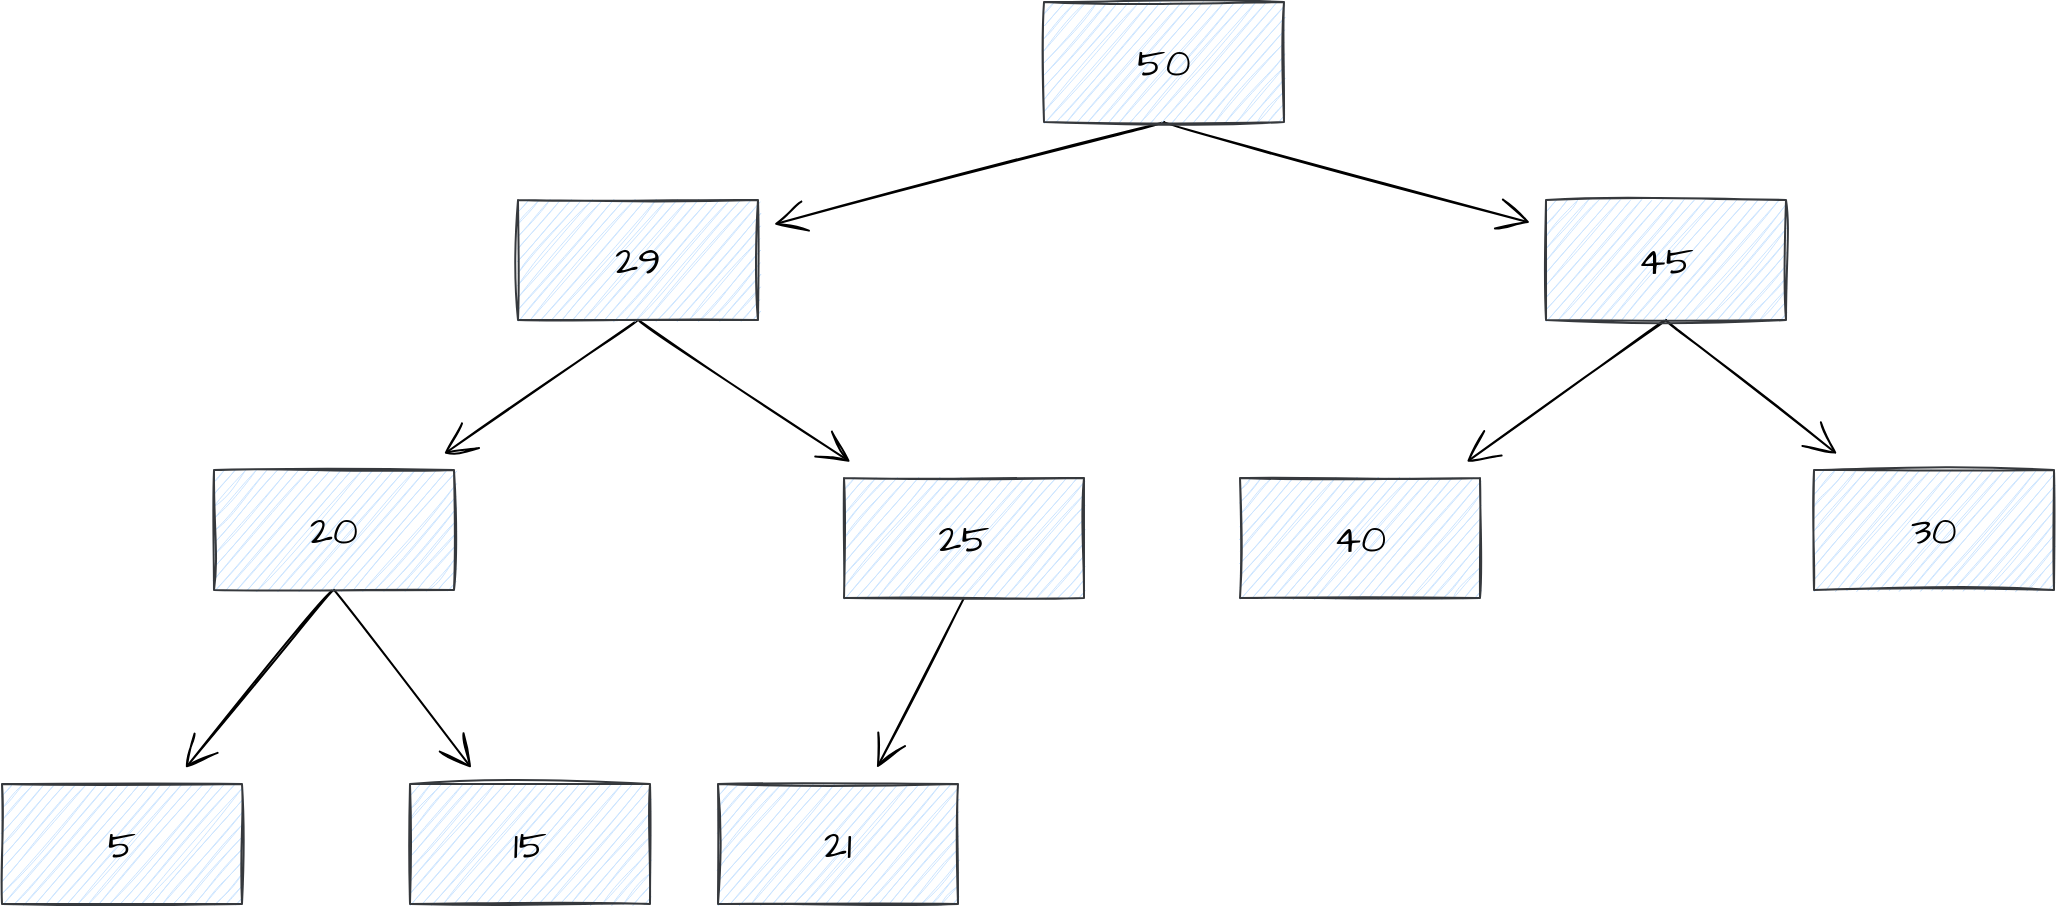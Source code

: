 <mxfile version="15.8.8" type="github">
  <diagram id="w47UxYp4E5OJKgiS-P41" name="Page-1">
    <mxGraphModel dx="1412" dy="924" grid="0" gridSize="10" guides="1" tooltips="1" connect="1" arrows="1" fold="1" page="0" pageScale="1" pageWidth="850" pageHeight="1100" math="0" shadow="0">
      <root>
        <mxCell id="0" />
        <mxCell id="1" parent="0" />
        <mxCell id="gvUc9Otj5M6oI9_e2Gob-3" style="edgeStyle=none;curved=1;rounded=0;sketch=1;hachureGap=4;orthogonalLoop=1;jettySize=auto;html=1;exitX=0.5;exitY=1;exitDx=0;exitDy=0;fontFamily=Architects Daughter;fontSource=https%3A%2F%2Ffonts.googleapis.com%2Fcss%3Ffamily%3DArchitects%2BDaughter;fontSize=16;endArrow=open;startSize=14;endSize=14;sourcePerimeterSpacing=8;targetPerimeterSpacing=8;" edge="1" parent="1" source="gvUc9Otj5M6oI9_e2Gob-1" target="gvUc9Otj5M6oI9_e2Gob-2">
          <mxGeometry relative="1" as="geometry" />
        </mxCell>
        <mxCell id="gvUc9Otj5M6oI9_e2Gob-5" style="edgeStyle=none;curved=1;rounded=0;sketch=1;hachureGap=4;orthogonalLoop=1;jettySize=auto;html=1;exitX=0.5;exitY=1;exitDx=0;exitDy=0;fontFamily=Architects Daughter;fontSource=https%3A%2F%2Ffonts.googleapis.com%2Fcss%3Ffamily%3DArchitects%2BDaughter;fontSize=16;endArrow=open;startSize=14;endSize=14;sourcePerimeterSpacing=8;targetPerimeterSpacing=8;" edge="1" parent="1" source="gvUc9Otj5M6oI9_e2Gob-1" target="gvUc9Otj5M6oI9_e2Gob-4">
          <mxGeometry relative="1" as="geometry" />
        </mxCell>
        <mxCell id="gvUc9Otj5M6oI9_e2Gob-1" value="50" style="rounded=0;whiteSpace=wrap;html=1;sketch=1;hachureGap=4;fontFamily=Architects Daughter;fontSource=https%3A%2F%2Ffonts.googleapis.com%2Fcss%3Ffamily%3DArchitects%2BDaughter;fontSize=20;fillColor=#cce5ff;strokeColor=#36393d;" vertex="1" parent="1">
          <mxGeometry x="202" y="-18" width="120" height="60" as="geometry" />
        </mxCell>
        <mxCell id="gvUc9Otj5M6oI9_e2Gob-11" style="edgeStyle=none;curved=1;rounded=0;sketch=1;hachureGap=4;orthogonalLoop=1;jettySize=auto;html=1;exitX=0.5;exitY=1;exitDx=0;exitDy=0;fontFamily=Architects Daughter;fontSource=https%3A%2F%2Ffonts.googleapis.com%2Fcss%3Ffamily%3DArchitects%2BDaughter;fontSize=16;endArrow=open;startSize=14;endSize=14;sourcePerimeterSpacing=8;targetPerimeterSpacing=8;" edge="1" parent="1" source="gvUc9Otj5M6oI9_e2Gob-2" target="gvUc9Otj5M6oI9_e2Gob-10">
          <mxGeometry relative="1" as="geometry" />
        </mxCell>
        <mxCell id="gvUc9Otj5M6oI9_e2Gob-13" style="edgeStyle=none;curved=1;rounded=0;sketch=1;hachureGap=4;orthogonalLoop=1;jettySize=auto;html=1;exitX=0.5;exitY=1;exitDx=0;exitDy=0;fontFamily=Architects Daughter;fontSource=https%3A%2F%2Ffonts.googleapis.com%2Fcss%3Ffamily%3DArchitects%2BDaughter;fontSize=16;endArrow=open;startSize=14;endSize=14;sourcePerimeterSpacing=8;targetPerimeterSpacing=8;" edge="1" parent="1" source="gvUc9Otj5M6oI9_e2Gob-2" target="gvUc9Otj5M6oI9_e2Gob-12">
          <mxGeometry relative="1" as="geometry" />
        </mxCell>
        <mxCell id="gvUc9Otj5M6oI9_e2Gob-2" value="29" style="rounded=0;whiteSpace=wrap;html=1;sketch=1;hachureGap=4;fontFamily=Architects Daughter;fontSource=https%3A%2F%2Ffonts.googleapis.com%2Fcss%3Ffamily%3DArchitects%2BDaughter;fontSize=20;fillColor=#cce5ff;strokeColor=#36393d;" vertex="1" parent="1">
          <mxGeometry x="-61" y="81" width="120" height="60" as="geometry" />
        </mxCell>
        <mxCell id="gvUc9Otj5M6oI9_e2Gob-7" style="edgeStyle=none;curved=1;rounded=0;sketch=1;hachureGap=4;orthogonalLoop=1;jettySize=auto;html=1;exitX=0.5;exitY=1;exitDx=0;exitDy=0;fontFamily=Architects Daughter;fontSource=https%3A%2F%2Ffonts.googleapis.com%2Fcss%3Ffamily%3DArchitects%2BDaughter;fontSize=16;endArrow=open;startSize=14;endSize=14;sourcePerimeterSpacing=8;targetPerimeterSpacing=8;" edge="1" parent="1" source="gvUc9Otj5M6oI9_e2Gob-4" target="gvUc9Otj5M6oI9_e2Gob-6">
          <mxGeometry relative="1" as="geometry" />
        </mxCell>
        <mxCell id="gvUc9Otj5M6oI9_e2Gob-9" style="edgeStyle=none;curved=1;rounded=0;sketch=1;hachureGap=4;orthogonalLoop=1;jettySize=auto;html=1;exitX=0.5;exitY=1;exitDx=0;exitDy=0;fontFamily=Architects Daughter;fontSource=https%3A%2F%2Ffonts.googleapis.com%2Fcss%3Ffamily%3DArchitects%2BDaughter;fontSize=16;endArrow=open;startSize=14;endSize=14;sourcePerimeterSpacing=8;targetPerimeterSpacing=8;" edge="1" parent="1" source="gvUc9Otj5M6oI9_e2Gob-4" target="gvUc9Otj5M6oI9_e2Gob-8">
          <mxGeometry relative="1" as="geometry" />
        </mxCell>
        <mxCell id="gvUc9Otj5M6oI9_e2Gob-4" value="45" style="rounded=0;whiteSpace=wrap;html=1;sketch=1;hachureGap=4;fontFamily=Architects Daughter;fontSource=https%3A%2F%2Ffonts.googleapis.com%2Fcss%3Ffamily%3DArchitects%2BDaughter;fontSize=20;fillColor=#cce5ff;strokeColor=#36393d;" vertex="1" parent="1">
          <mxGeometry x="453" y="81" width="120" height="60" as="geometry" />
        </mxCell>
        <mxCell id="gvUc9Otj5M6oI9_e2Gob-6" value="30" style="rounded=0;whiteSpace=wrap;html=1;sketch=1;hachureGap=4;fontFamily=Architects Daughter;fontSource=https%3A%2F%2Ffonts.googleapis.com%2Fcss%3Ffamily%3DArchitects%2BDaughter;fontSize=20;fillColor=#cce5ff;strokeColor=#36393d;" vertex="1" parent="1">
          <mxGeometry x="587" y="216" width="120" height="60" as="geometry" />
        </mxCell>
        <mxCell id="gvUc9Otj5M6oI9_e2Gob-8" value="40" style="rounded=0;whiteSpace=wrap;html=1;sketch=1;hachureGap=4;fontFamily=Architects Daughter;fontSource=https%3A%2F%2Ffonts.googleapis.com%2Fcss%3Ffamily%3DArchitects%2BDaughter;fontSize=20;fillColor=#cce5ff;strokeColor=#36393d;" vertex="1" parent="1">
          <mxGeometry x="300" y="220" width="120" height="60" as="geometry" />
        </mxCell>
        <mxCell id="gvUc9Otj5M6oI9_e2Gob-19" style="edgeStyle=none;curved=1;rounded=0;sketch=1;hachureGap=4;orthogonalLoop=1;jettySize=auto;html=1;exitX=0.5;exitY=1;exitDx=0;exitDy=0;fontFamily=Architects Daughter;fontSource=https%3A%2F%2Ffonts.googleapis.com%2Fcss%3Ffamily%3DArchitects%2BDaughter;fontSize=16;endArrow=open;startSize=14;endSize=14;sourcePerimeterSpacing=8;targetPerimeterSpacing=8;" edge="1" parent="1" source="gvUc9Otj5M6oI9_e2Gob-10" target="gvUc9Otj5M6oI9_e2Gob-18">
          <mxGeometry relative="1" as="geometry" />
        </mxCell>
        <mxCell id="gvUc9Otj5M6oI9_e2Gob-10" value="25" style="rounded=0;whiteSpace=wrap;html=1;sketch=1;hachureGap=4;fontFamily=Architects Daughter;fontSource=https%3A%2F%2Ffonts.googleapis.com%2Fcss%3Ffamily%3DArchitects%2BDaughter;fontSize=20;fillColor=#cce5ff;strokeColor=#36393d;" vertex="1" parent="1">
          <mxGeometry x="102" y="220" width="120" height="60" as="geometry" />
        </mxCell>
        <mxCell id="gvUc9Otj5M6oI9_e2Gob-15" style="edgeStyle=none;curved=1;rounded=0;sketch=1;hachureGap=4;orthogonalLoop=1;jettySize=auto;html=1;exitX=0.5;exitY=1;exitDx=0;exitDy=0;fontFamily=Architects Daughter;fontSource=https%3A%2F%2Ffonts.googleapis.com%2Fcss%3Ffamily%3DArchitects%2BDaughter;fontSize=16;endArrow=open;startSize=14;endSize=14;sourcePerimeterSpacing=8;targetPerimeterSpacing=8;" edge="1" parent="1" source="gvUc9Otj5M6oI9_e2Gob-12" target="gvUc9Otj5M6oI9_e2Gob-14">
          <mxGeometry relative="1" as="geometry" />
        </mxCell>
        <mxCell id="gvUc9Otj5M6oI9_e2Gob-17" style="edgeStyle=none;curved=1;rounded=0;sketch=1;hachureGap=4;orthogonalLoop=1;jettySize=auto;html=1;exitX=0.5;exitY=1;exitDx=0;exitDy=0;fontFamily=Architects Daughter;fontSource=https%3A%2F%2Ffonts.googleapis.com%2Fcss%3Ffamily%3DArchitects%2BDaughter;fontSize=16;endArrow=open;startSize=14;endSize=14;sourcePerimeterSpacing=8;targetPerimeterSpacing=8;" edge="1" parent="1" source="gvUc9Otj5M6oI9_e2Gob-12" target="gvUc9Otj5M6oI9_e2Gob-16">
          <mxGeometry relative="1" as="geometry" />
        </mxCell>
        <mxCell id="gvUc9Otj5M6oI9_e2Gob-12" value="20" style="rounded=0;whiteSpace=wrap;html=1;sketch=1;hachureGap=4;fontFamily=Architects Daughter;fontSource=https%3A%2F%2Ffonts.googleapis.com%2Fcss%3Ffamily%3DArchitects%2BDaughter;fontSize=20;fillColor=#cce5ff;strokeColor=#36393d;" vertex="1" parent="1">
          <mxGeometry x="-213" y="216" width="120" height="60" as="geometry" />
        </mxCell>
        <mxCell id="gvUc9Otj5M6oI9_e2Gob-14" value="5" style="rounded=0;whiteSpace=wrap;html=1;sketch=1;hachureGap=4;fontFamily=Architects Daughter;fontSource=https%3A%2F%2Ffonts.googleapis.com%2Fcss%3Ffamily%3DArchitects%2BDaughter;fontSize=20;fillColor=#cce5ff;strokeColor=#36393d;" vertex="1" parent="1">
          <mxGeometry x="-319" y="373" width="120" height="60" as="geometry" />
        </mxCell>
        <mxCell id="gvUc9Otj5M6oI9_e2Gob-16" value="15" style="rounded=0;whiteSpace=wrap;html=1;sketch=1;hachureGap=4;fontFamily=Architects Daughter;fontSource=https%3A%2F%2Ffonts.googleapis.com%2Fcss%3Ffamily%3DArchitects%2BDaughter;fontSize=20;fillColor=#cce5ff;strokeColor=#36393d;" vertex="1" parent="1">
          <mxGeometry x="-115" y="373" width="120" height="60" as="geometry" />
        </mxCell>
        <mxCell id="gvUc9Otj5M6oI9_e2Gob-18" value="21" style="rounded=0;whiteSpace=wrap;html=1;sketch=1;hachureGap=4;fontFamily=Architects Daughter;fontSource=https%3A%2F%2Ffonts.googleapis.com%2Fcss%3Ffamily%3DArchitects%2BDaughter;fontSize=20;fillColor=#cce5ff;strokeColor=#36393d;" vertex="1" parent="1">
          <mxGeometry x="39" y="373" width="120" height="60" as="geometry" />
        </mxCell>
      </root>
    </mxGraphModel>
  </diagram>
</mxfile>
